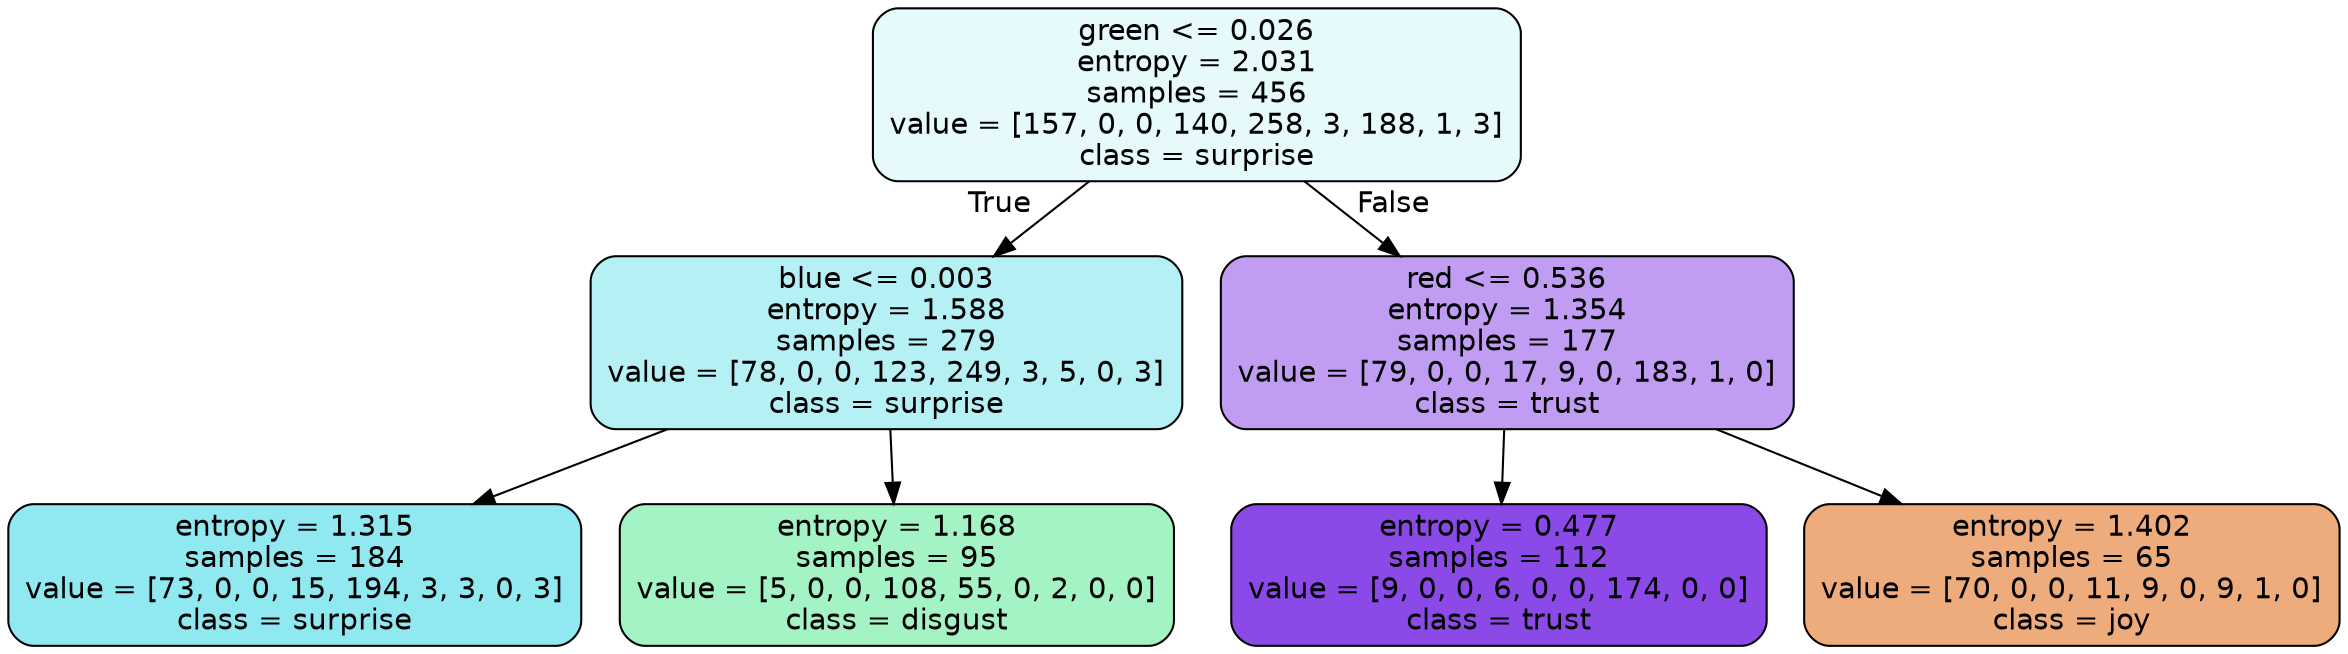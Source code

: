 digraph Tree {
node [shape=box, style="filled, rounded", color="black", fontname=helvetica] ;
edge [fontname=helvetica] ;
0 [label="green <= 0.026\nentropy = 2.031\nsamples = 456\nvalue = [157, 0, 0, 140, 258, 3, 188, 1, 3]\nclass = surprise", fillcolor="#39d7e520"] ;
1 [label="blue <= 0.003\nentropy = 1.588\nsamples = 279\nvalue = [78, 0, 0, 123, 249, 3, 5, 0, 3]\nclass = surprise", fillcolor="#39d7e55f"] ;
0 -> 1 [labeldistance=2.5, labelangle=45, headlabel="True"] ;
2 [label="entropy = 1.315\nsamples = 184\nvalue = [73, 0, 0, 15, 194, 3, 3, 0, 3]\nclass = surprise", fillcolor="#39d7e58e"] ;
1 -> 2 ;
3 [label="entropy = 1.168\nsamples = 95\nvalue = [5, 0, 0, 108, 55, 0, 2, 0, 0]\nclass = disgust", fillcolor="#39e58176"] ;
1 -> 3 ;
4 [label="red <= 0.536\nentropy = 1.354\nsamples = 177\nvalue = [79, 0, 0, 17, 9, 0, 183, 1, 0]\nclass = trust", fillcolor="#8139e57e"] ;
0 -> 4 [labeldistance=2.5, labelangle=-45, headlabel="False"] ;
5 [label="entropy = 0.477\nsamples = 112\nvalue = [9, 0, 0, 6, 0, 0, 174, 0, 0]\nclass = trust", fillcolor="#8139e5ea"] ;
4 -> 5 ;
6 [label="entropy = 1.402\nsamples = 65\nvalue = [70, 0, 0, 11, 9, 0, 9, 1, 0]\nclass = joy", fillcolor="#e58139a9"] ;
4 -> 6 ;
}